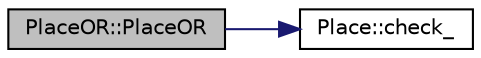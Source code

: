 digraph "PlaceOR::PlaceOR"
{
  edge [fontname="Helvetica",fontsize="10",labelfontname="Helvetica",labelfontsize="10"];
  node [fontname="Helvetica",fontsize="10",shape=record];
  rankdir="LR";
  Node1 [label="PlaceOR::PlaceOR",height=0.2,width=0.4,color="black", fillcolor="grey75", style="filled", fontcolor="black"];
  Node1 -> Node2 [color="midnightblue",fontsize="10",style="solid",fontname="Helvetica"];
  Node2 [label="Place::check_",height=0.2,width=0.4,color="black", fillcolor="white", style="filled",URL="$dd/d21/class_place.html#ae1b31fb8c112574703f11f93b08b40f6"];
}
